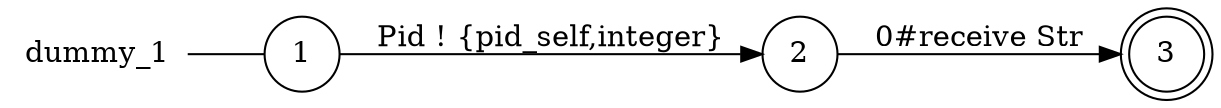 digraph dummy_1 {
	rankdir="LR";
	n_0 [label="dummy_1", shape="plaintext"];
	n_1 [id="1", shape=circle, label="1"];
	n_0 -> n_1 [arrowhead=none];
	n_2 [id="3", shape=doublecircle, label="3"];
	n_3 [id="2", shape=circle, label="2"];

	n_3 -> n_2 [id="[$e|0]", label="0#receive Str"];
	n_1 -> n_3 [id="[$e|1]", label="Pid ! {pid_self,integer}"];
}
